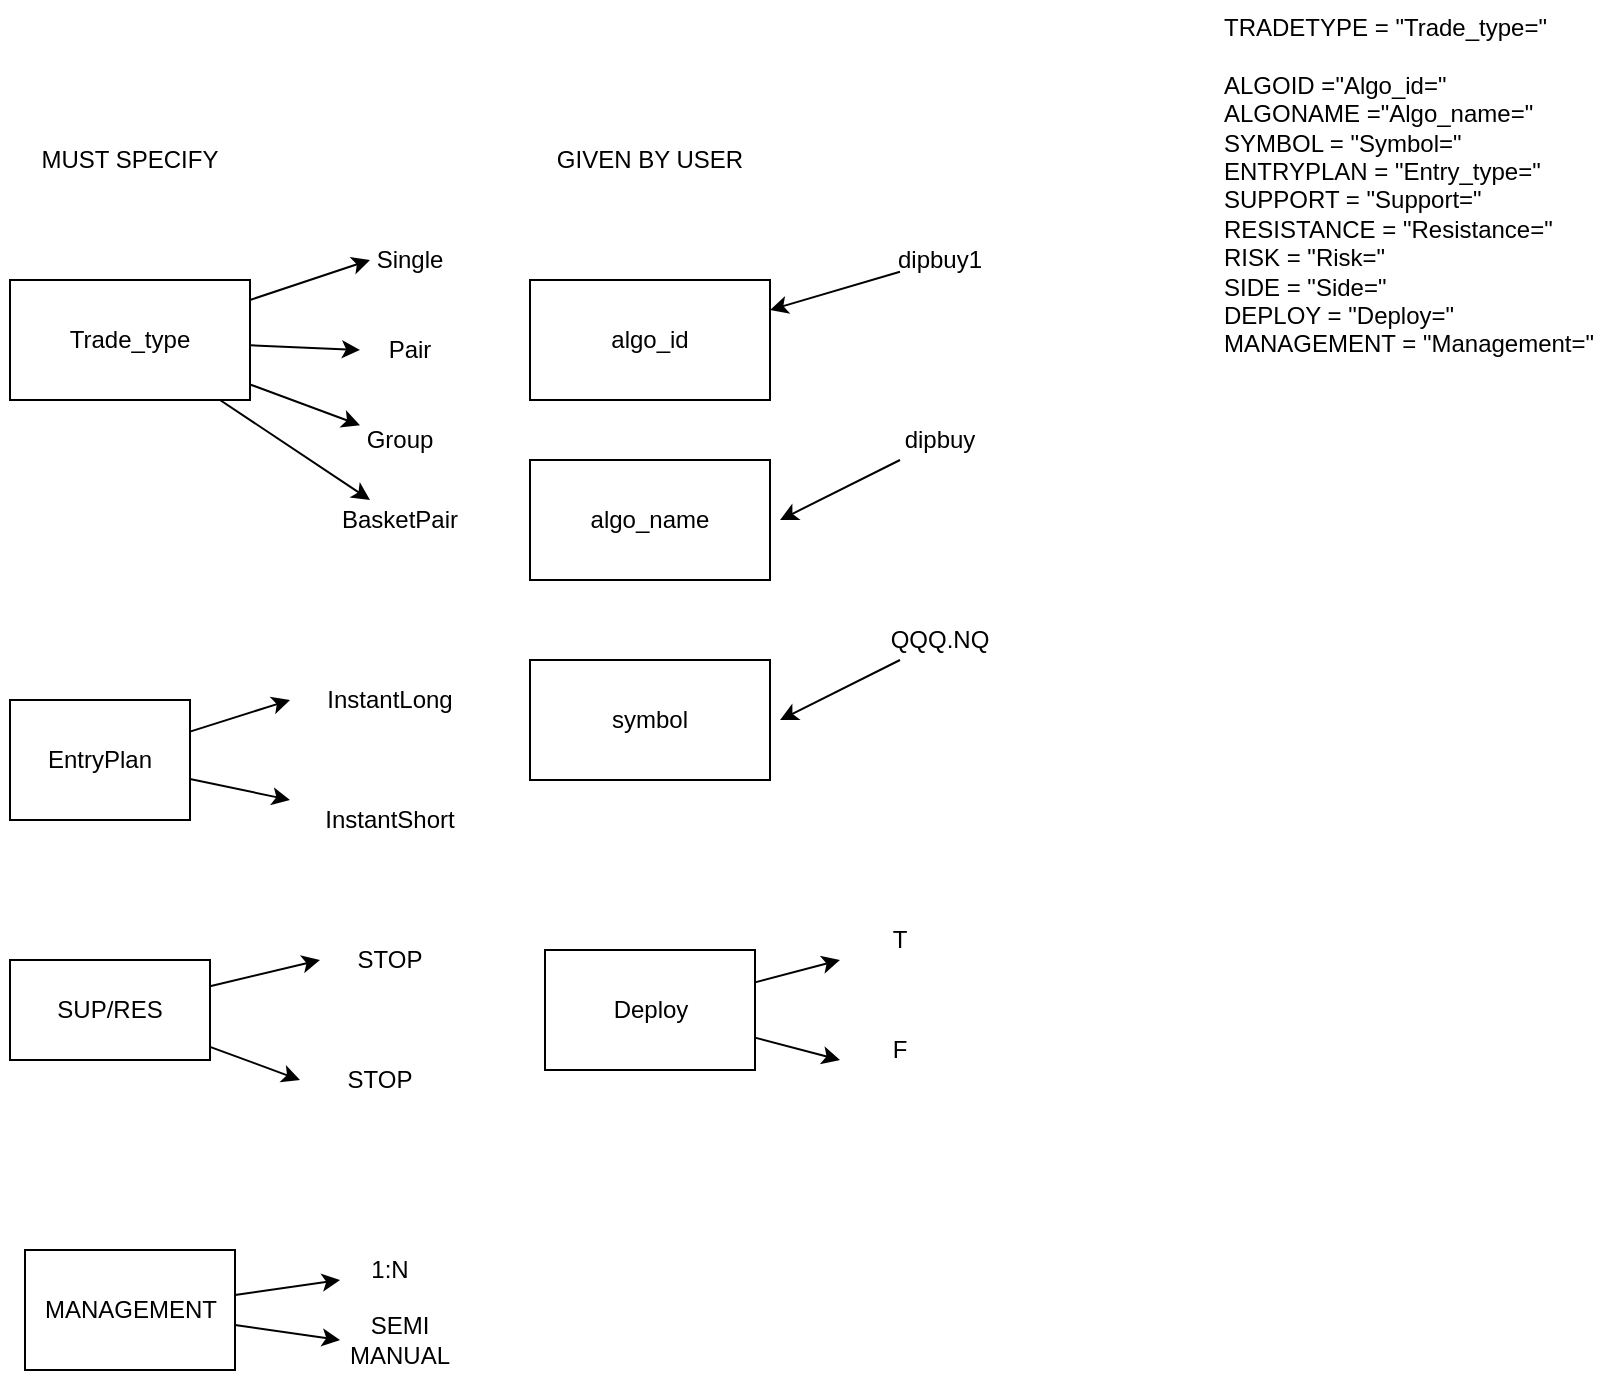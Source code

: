 <mxfile version="14.4.3" type="device"><diagram id="Tkft222JHxJ5OIy-PEuw" name="Page-1"><mxGraphModel dx="1218" dy="861" grid="1" gridSize="10" guides="1" tooltips="1" connect="1" arrows="1" fold="1" page="1" pageScale="1" pageWidth="850" pageHeight="1100" math="0" shadow="0"><root><mxCell id="0"/><mxCell id="1" parent="0"/><mxCell id="ve_l7-8E_4bm9IwlFSO8-20" value="algo_id" style="rounded=0;whiteSpace=wrap;html=1;" vertex="1" parent="1"><mxGeometry x="285" y="180" width="120" height="60" as="geometry"/></mxCell><mxCell id="ve_l7-8E_4bm9IwlFSO8-21" value="algo_name" style="rounded=0;whiteSpace=wrap;html=1;" vertex="1" parent="1"><mxGeometry x="285" y="270" width="120" height="60" as="geometry"/></mxCell><mxCell id="ve_l7-8E_4bm9IwlFSO8-22" value="symbol" style="rounded=0;whiteSpace=wrap;html=1;" vertex="1" parent="1"><mxGeometry x="285" y="370" width="120" height="60" as="geometry"/></mxCell><mxCell id="ve_l7-8E_4bm9IwlFSO8-23" value="GIVEN BY USER" style="text;html=1;strokeColor=none;fillColor=none;align=center;verticalAlign=middle;whiteSpace=wrap;rounded=0;" vertex="1" parent="1"><mxGeometry x="280" y="110" width="130" height="20" as="geometry"/></mxCell><mxCell id="ve_l7-8E_4bm9IwlFSO8-25" value="TRADETYPE = &quot;Trade_type=&quot;&lt;br&gt;&lt;br&gt;ALGOID =&quot;Algo_id=&quot;&lt;br&gt;ALGONAME =&quot;Algo_name=&quot;&lt;br&gt;SYMBOL = &quot;Symbol=&quot;&lt;br&gt;ENTRYPLAN = &quot;Entry_type=&quot;&lt;br&gt;SUPPORT = &quot;Support=&quot;&lt;br&gt;RESISTANCE = &quot;Resistance=&quot;&lt;br&gt;RISK =  &quot;Risk=&quot;&lt;br&gt;SIDE =  &quot;Side=&quot;&lt;br&gt;DEPLOY = &quot;Deploy=&quot;&lt;br&gt;MANAGEMENT = &quot;Management=&quot;" style="text;whiteSpace=wrap;html=1;" vertex="1" parent="1"><mxGeometry x="630" y="40" width="200" height="190" as="geometry"/></mxCell><mxCell id="ve_l7-8E_4bm9IwlFSO8-39" style="edgeStyle=none;rounded=0;orthogonalLoop=1;jettySize=auto;html=1;entryX=0;entryY=0.5;entryDx=0;entryDy=0;" edge="1" parent="1" source="ve_l7-8E_4bm9IwlFSO8-26" target="ve_l7-8E_4bm9IwlFSO8-38"><mxGeometry relative="1" as="geometry"/></mxCell><mxCell id="ve_l7-8E_4bm9IwlFSO8-40" style="edgeStyle=none;rounded=0;orthogonalLoop=1;jettySize=auto;html=1;entryX=0;entryY=0.5;entryDx=0;entryDy=0;" edge="1" parent="1" source="ve_l7-8E_4bm9IwlFSO8-26" target="ve_l7-8E_4bm9IwlFSO8-41"><mxGeometry relative="1" as="geometry"><mxPoint x="190" y="240" as="targetPoint"/></mxGeometry></mxCell><mxCell id="ve_l7-8E_4bm9IwlFSO8-43" style="edgeStyle=none;rounded=0;orthogonalLoop=1;jettySize=auto;html=1;" edge="1" parent="1" source="ve_l7-8E_4bm9IwlFSO8-26" target="ve_l7-8E_4bm9IwlFSO8-42"><mxGeometry relative="1" as="geometry"/></mxCell><mxCell id="ve_l7-8E_4bm9IwlFSO8-45" style="edgeStyle=none;rounded=0;orthogonalLoop=1;jettySize=auto;html=1;" edge="1" parent="1" source="ve_l7-8E_4bm9IwlFSO8-26" target="ve_l7-8E_4bm9IwlFSO8-44"><mxGeometry relative="1" as="geometry"/></mxCell><mxCell id="ve_l7-8E_4bm9IwlFSO8-26" value="Trade_type" style="rounded=0;whiteSpace=wrap;html=1;" vertex="1" parent="1"><mxGeometry x="25" y="180" width="120" height="60" as="geometry"/></mxCell><mxCell id="ve_l7-8E_4bm9IwlFSO8-29" value="MUST SPECIFY" style="text;html=1;strokeColor=none;fillColor=none;align=center;verticalAlign=middle;whiteSpace=wrap;rounded=0;" vertex="1" parent="1"><mxGeometry x="20" y="110" width="130" height="20" as="geometry"/></mxCell><mxCell id="ve_l7-8E_4bm9IwlFSO8-33" style="edgeStyle=none;rounded=0;orthogonalLoop=1;jettySize=auto;html=1;entryX=1;entryY=0.25;entryDx=0;entryDy=0;" edge="1" parent="1" source="ve_l7-8E_4bm9IwlFSO8-31" target="ve_l7-8E_4bm9IwlFSO8-20"><mxGeometry relative="1" as="geometry"/></mxCell><mxCell id="ve_l7-8E_4bm9IwlFSO8-31" value="dipbuy1" style="text;html=1;strokeColor=none;fillColor=none;align=center;verticalAlign=middle;whiteSpace=wrap;rounded=0;" vertex="1" parent="1"><mxGeometry x="470" y="160" width="40" height="20" as="geometry"/></mxCell><mxCell id="ve_l7-8E_4bm9IwlFSO8-32" style="edgeStyle=none;rounded=0;orthogonalLoop=1;jettySize=auto;html=1;exitX=0.5;exitY=0;exitDx=0;exitDy=0;" edge="1" parent="1" source="ve_l7-8E_4bm9IwlFSO8-31" target="ve_l7-8E_4bm9IwlFSO8-31"><mxGeometry relative="1" as="geometry"/></mxCell><mxCell id="ve_l7-8E_4bm9IwlFSO8-35" style="edgeStyle=none;rounded=0;orthogonalLoop=1;jettySize=auto;html=1;" edge="1" parent="1" source="ve_l7-8E_4bm9IwlFSO8-34"><mxGeometry relative="1" as="geometry"><mxPoint x="410" y="300" as="targetPoint"/></mxGeometry></mxCell><mxCell id="ve_l7-8E_4bm9IwlFSO8-34" value="dipbuy" style="text;html=1;strokeColor=none;fillColor=none;align=center;verticalAlign=middle;whiteSpace=wrap;rounded=0;" vertex="1" parent="1"><mxGeometry x="470" y="240" width="40" height="40" as="geometry"/></mxCell><mxCell id="ve_l7-8E_4bm9IwlFSO8-37" style="edgeStyle=none;rounded=0;orthogonalLoop=1;jettySize=auto;html=1;" edge="1" parent="1" source="ve_l7-8E_4bm9IwlFSO8-36"><mxGeometry relative="1" as="geometry"><mxPoint x="410" y="400" as="targetPoint"/></mxGeometry></mxCell><mxCell id="ve_l7-8E_4bm9IwlFSO8-36" value="QQQ.NQ" style="text;html=1;strokeColor=none;fillColor=none;align=center;verticalAlign=middle;whiteSpace=wrap;rounded=0;" vertex="1" parent="1"><mxGeometry x="470" y="340" width="40" height="40" as="geometry"/></mxCell><mxCell id="ve_l7-8E_4bm9IwlFSO8-38" value="Single" style="text;html=1;strokeColor=none;fillColor=none;align=center;verticalAlign=middle;whiteSpace=wrap;rounded=0;" vertex="1" parent="1"><mxGeometry x="205" y="160" width="40" height="20" as="geometry"/></mxCell><mxCell id="ve_l7-8E_4bm9IwlFSO8-41" value="Pair" style="text;html=1;strokeColor=none;fillColor=none;align=center;verticalAlign=middle;whiteSpace=wrap;rounded=0;" vertex="1" parent="1"><mxGeometry x="200" y="200" width="50" height="30" as="geometry"/></mxCell><mxCell id="ve_l7-8E_4bm9IwlFSO8-42" value="Group" style="text;html=1;strokeColor=none;fillColor=none;align=center;verticalAlign=middle;whiteSpace=wrap;rounded=0;" vertex="1" parent="1"><mxGeometry x="200" y="250" width="40" height="20" as="geometry"/></mxCell><mxCell id="ve_l7-8E_4bm9IwlFSO8-44" value="BasketPair" style="text;html=1;strokeColor=none;fillColor=none;align=center;verticalAlign=middle;whiteSpace=wrap;rounded=0;" vertex="1" parent="1"><mxGeometry x="200" y="290" width="40" height="20" as="geometry"/></mxCell><mxCell id="ve_l7-8E_4bm9IwlFSO8-47" style="edgeStyle=none;rounded=0;orthogonalLoop=1;jettySize=auto;html=1;" edge="1" parent="1" source="ve_l7-8E_4bm9IwlFSO8-46"><mxGeometry relative="1" as="geometry"><mxPoint x="165" y="390" as="targetPoint"/></mxGeometry></mxCell><mxCell id="ve_l7-8E_4bm9IwlFSO8-48" style="edgeStyle=none;rounded=0;orthogonalLoop=1;jettySize=auto;html=1;" edge="1" parent="1" source="ve_l7-8E_4bm9IwlFSO8-46"><mxGeometry relative="1" as="geometry"><mxPoint x="165" y="440" as="targetPoint"/></mxGeometry></mxCell><mxCell id="ve_l7-8E_4bm9IwlFSO8-46" value="EntryPlan" style="rounded=0;whiteSpace=wrap;html=1;" vertex="1" parent="1"><mxGeometry x="25" y="390" width="90" height="60" as="geometry"/></mxCell><mxCell id="ve_l7-8E_4bm9IwlFSO8-49" value="InstantLong" style="text;html=1;strokeColor=none;fillColor=none;align=center;verticalAlign=middle;whiteSpace=wrap;rounded=0;" vertex="1" parent="1"><mxGeometry x="195" y="380" width="40" height="20" as="geometry"/></mxCell><mxCell id="ve_l7-8E_4bm9IwlFSO8-50" value="InstantShort" style="text;html=1;strokeColor=none;fillColor=none;align=center;verticalAlign=middle;whiteSpace=wrap;rounded=0;" vertex="1" parent="1"><mxGeometry x="195" y="440" width="40" height="20" as="geometry"/></mxCell><mxCell id="ve_l7-8E_4bm9IwlFSO8-52" style="edgeStyle=none;rounded=0;orthogonalLoop=1;jettySize=auto;html=1;" edge="1" parent="1" source="ve_l7-8E_4bm9IwlFSO8-51"><mxGeometry relative="1" as="geometry"><mxPoint x="180" y="520" as="targetPoint"/></mxGeometry></mxCell><mxCell id="ve_l7-8E_4bm9IwlFSO8-53" style="edgeStyle=none;rounded=0;orthogonalLoop=1;jettySize=auto;html=1;" edge="1" parent="1" source="ve_l7-8E_4bm9IwlFSO8-51"><mxGeometry relative="1" as="geometry"><mxPoint x="170" y="580" as="targetPoint"/></mxGeometry></mxCell><mxCell id="ve_l7-8E_4bm9IwlFSO8-51" value="SUP/RES" style="rounded=0;whiteSpace=wrap;html=1;" vertex="1" parent="1"><mxGeometry x="25" y="520" width="100" height="50" as="geometry"/></mxCell><mxCell id="ve_l7-8E_4bm9IwlFSO8-56" value="STOP" style="text;html=1;strokeColor=none;fillColor=none;align=center;verticalAlign=middle;whiteSpace=wrap;rounded=0;" vertex="1" parent="1"><mxGeometry x="190" y="570" width="40" height="20" as="geometry"/></mxCell><mxCell id="ve_l7-8E_4bm9IwlFSO8-57" value="STOP" style="text;html=1;strokeColor=none;fillColor=none;align=center;verticalAlign=middle;whiteSpace=wrap;rounded=0;" vertex="1" parent="1"><mxGeometry x="195" y="510" width="40" height="20" as="geometry"/></mxCell><mxCell id="ve_l7-8E_4bm9IwlFSO8-59" style="edgeStyle=none;rounded=0;orthogonalLoop=1;jettySize=auto;html=1;" edge="1" parent="1" source="ve_l7-8E_4bm9IwlFSO8-58"><mxGeometry relative="1" as="geometry"><mxPoint x="440" y="520" as="targetPoint"/></mxGeometry></mxCell><mxCell id="ve_l7-8E_4bm9IwlFSO8-60" style="edgeStyle=none;rounded=0;orthogonalLoop=1;jettySize=auto;html=1;" edge="1" parent="1" source="ve_l7-8E_4bm9IwlFSO8-58"><mxGeometry relative="1" as="geometry"><mxPoint x="440" y="570" as="targetPoint"/></mxGeometry></mxCell><mxCell id="ve_l7-8E_4bm9IwlFSO8-58" value="Deploy" style="rounded=0;whiteSpace=wrap;html=1;" vertex="1" parent="1"><mxGeometry x="292.5" y="515" width="105" height="60" as="geometry"/></mxCell><mxCell id="ve_l7-8E_4bm9IwlFSO8-61" value="T" style="text;html=1;strokeColor=none;fillColor=none;align=center;verticalAlign=middle;whiteSpace=wrap;rounded=0;" vertex="1" parent="1"><mxGeometry x="450" y="500" width="40" height="20" as="geometry"/></mxCell><mxCell id="ve_l7-8E_4bm9IwlFSO8-62" value="F" style="text;html=1;strokeColor=none;fillColor=none;align=center;verticalAlign=middle;whiteSpace=wrap;rounded=0;" vertex="1" parent="1"><mxGeometry x="450" y="555" width="40" height="20" as="geometry"/></mxCell><mxCell id="ve_l7-8E_4bm9IwlFSO8-64" style="edgeStyle=none;rounded=0;orthogonalLoop=1;jettySize=auto;html=1;" edge="1" parent="1" source="ve_l7-8E_4bm9IwlFSO8-65"><mxGeometry relative="1" as="geometry"><mxPoint x="190" y="680" as="targetPoint"/></mxGeometry></mxCell><mxCell id="ve_l7-8E_4bm9IwlFSO8-69" style="edgeStyle=none;rounded=0;orthogonalLoop=1;jettySize=auto;html=1;" edge="1" parent="1" source="ve_l7-8E_4bm9IwlFSO8-65"><mxGeometry relative="1" as="geometry"><mxPoint x="190" y="710" as="targetPoint"/></mxGeometry></mxCell><mxCell id="ve_l7-8E_4bm9IwlFSO8-65" value="MANAGEMENT" style="rounded=0;whiteSpace=wrap;html=1;" vertex="1" parent="1"><mxGeometry x="32.5" y="665" width="105" height="60" as="geometry"/></mxCell><mxCell id="ve_l7-8E_4bm9IwlFSO8-67" value="1:N" style="text;html=1;strokeColor=none;fillColor=none;align=center;verticalAlign=middle;whiteSpace=wrap;rounded=0;" vertex="1" parent="1"><mxGeometry x="195" y="665" width="40" height="20" as="geometry"/></mxCell><mxCell id="ve_l7-8E_4bm9IwlFSO8-68" value="SEMI MANUAL" style="text;html=1;strokeColor=none;fillColor=none;align=center;verticalAlign=middle;whiteSpace=wrap;rounded=0;" vertex="1" parent="1"><mxGeometry x="200" y="700" width="40" height="20" as="geometry"/></mxCell></root></mxGraphModel></diagram></mxfile>